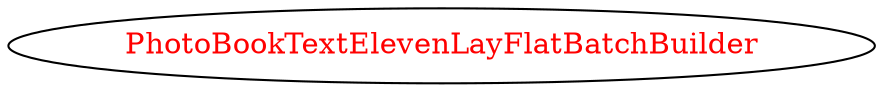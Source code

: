 digraph dependencyGraph {
 concentrate=true;
 ranksep="2.0";
 rankdir="LR"; 
 splines="ortho";
"PhotoBookTextElevenLayFlatBatchBuilder" [fontcolor="red"];
}